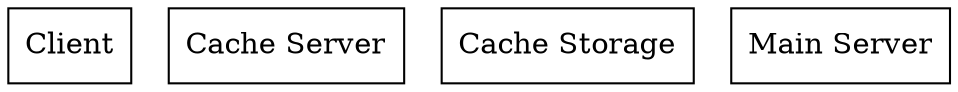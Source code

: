 digraph G {
    Client [shape=box];
    CacheServer [label="Cache Server"; shape=box];
    CacheStorage [label="Cache Storage"; shape=box];
    MainServer [label="Main Server"; shape=box];
  }

